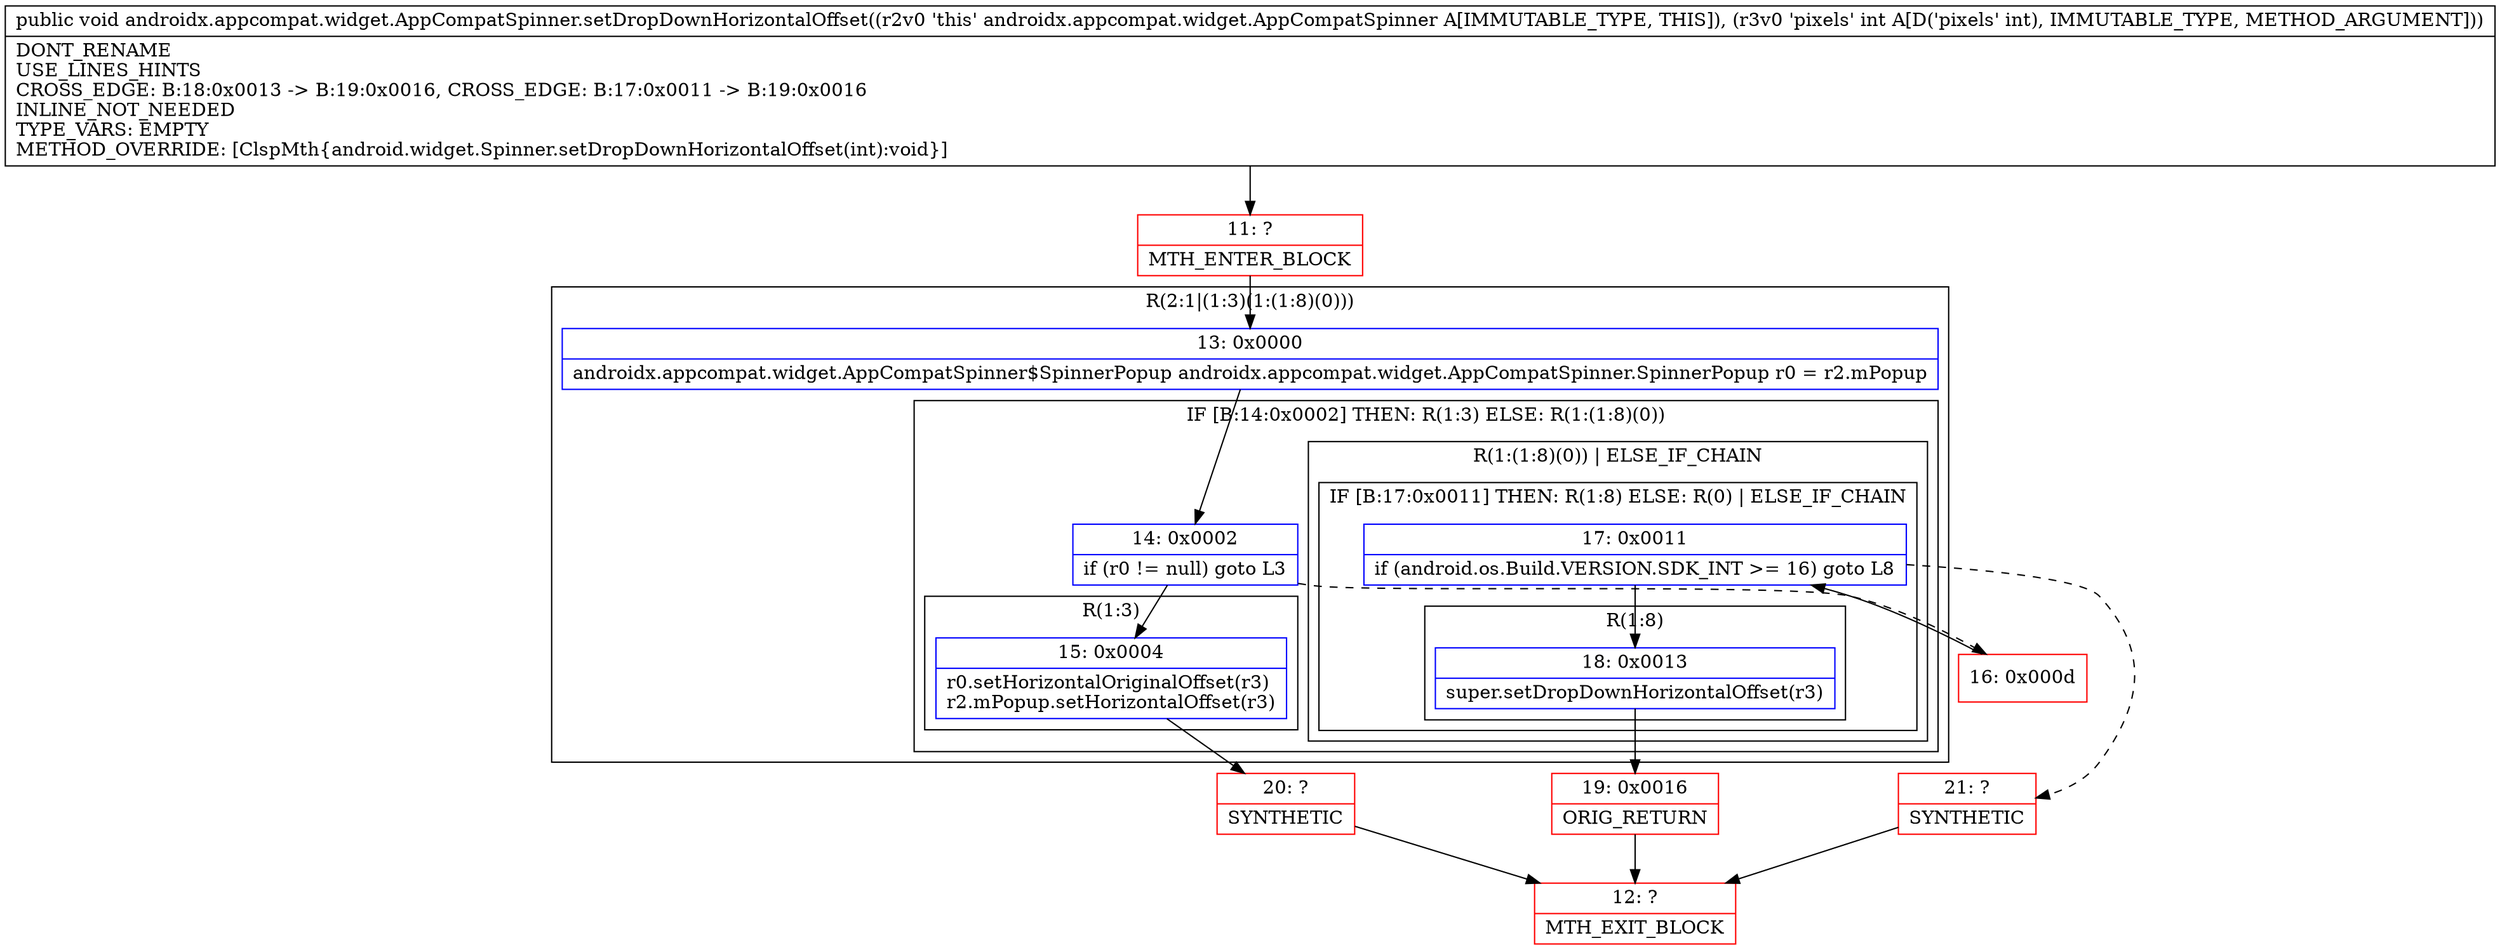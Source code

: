 digraph "CFG forandroidx.appcompat.widget.AppCompatSpinner.setDropDownHorizontalOffset(I)V" {
subgraph cluster_Region_2020351818 {
label = "R(2:1|(1:3)(1:(1:8)(0)))";
node [shape=record,color=blue];
Node_13 [shape=record,label="{13\:\ 0x0000|androidx.appcompat.widget.AppCompatSpinner$SpinnerPopup androidx.appcompat.widget.AppCompatSpinner.SpinnerPopup r0 = r2.mPopup\l}"];
subgraph cluster_IfRegion_355913450 {
label = "IF [B:14:0x0002] THEN: R(1:3) ELSE: R(1:(1:8)(0))";
node [shape=record,color=blue];
Node_14 [shape=record,label="{14\:\ 0x0002|if (r0 != null) goto L3\l}"];
subgraph cluster_Region_88278186 {
label = "R(1:3)";
node [shape=record,color=blue];
Node_15 [shape=record,label="{15\:\ 0x0004|r0.setHorizontalOriginalOffset(r3)\lr2.mPopup.setHorizontalOffset(r3)\l}"];
}
subgraph cluster_Region_215131763 {
label = "R(1:(1:8)(0)) | ELSE_IF_CHAIN\l";
node [shape=record,color=blue];
subgraph cluster_IfRegion_309287413 {
label = "IF [B:17:0x0011] THEN: R(1:8) ELSE: R(0) | ELSE_IF_CHAIN\l";
node [shape=record,color=blue];
Node_17 [shape=record,label="{17\:\ 0x0011|if (android.os.Build.VERSION.SDK_INT \>= 16) goto L8\l}"];
subgraph cluster_Region_362977190 {
label = "R(1:8)";
node [shape=record,color=blue];
Node_18 [shape=record,label="{18\:\ 0x0013|super.setDropDownHorizontalOffset(r3)\l}"];
}
subgraph cluster_Region_318324075 {
label = "R(0)";
node [shape=record,color=blue];
}
}
}
}
}
Node_11 [shape=record,color=red,label="{11\:\ ?|MTH_ENTER_BLOCK\l}"];
Node_20 [shape=record,color=red,label="{20\:\ ?|SYNTHETIC\l}"];
Node_12 [shape=record,color=red,label="{12\:\ ?|MTH_EXIT_BLOCK\l}"];
Node_16 [shape=record,color=red,label="{16\:\ 0x000d}"];
Node_19 [shape=record,color=red,label="{19\:\ 0x0016|ORIG_RETURN\l}"];
Node_21 [shape=record,color=red,label="{21\:\ ?|SYNTHETIC\l}"];
MethodNode[shape=record,label="{public void androidx.appcompat.widget.AppCompatSpinner.setDropDownHorizontalOffset((r2v0 'this' androidx.appcompat.widget.AppCompatSpinner A[IMMUTABLE_TYPE, THIS]), (r3v0 'pixels' int A[D('pixels' int), IMMUTABLE_TYPE, METHOD_ARGUMENT]))  | DONT_RENAME\lUSE_LINES_HINTS\lCROSS_EDGE: B:18:0x0013 \-\> B:19:0x0016, CROSS_EDGE: B:17:0x0011 \-\> B:19:0x0016\lINLINE_NOT_NEEDED\lTYPE_VARS: EMPTY\lMETHOD_OVERRIDE: [ClspMth\{android.widget.Spinner.setDropDownHorizontalOffset(int):void\}]\l}"];
MethodNode -> Node_11;Node_13 -> Node_14;
Node_14 -> Node_15;
Node_14 -> Node_16[style=dashed];
Node_15 -> Node_20;
Node_17 -> Node_18;
Node_17 -> Node_21[style=dashed];
Node_18 -> Node_19;
Node_11 -> Node_13;
Node_20 -> Node_12;
Node_16 -> Node_17;
Node_19 -> Node_12;
Node_21 -> Node_12;
}

